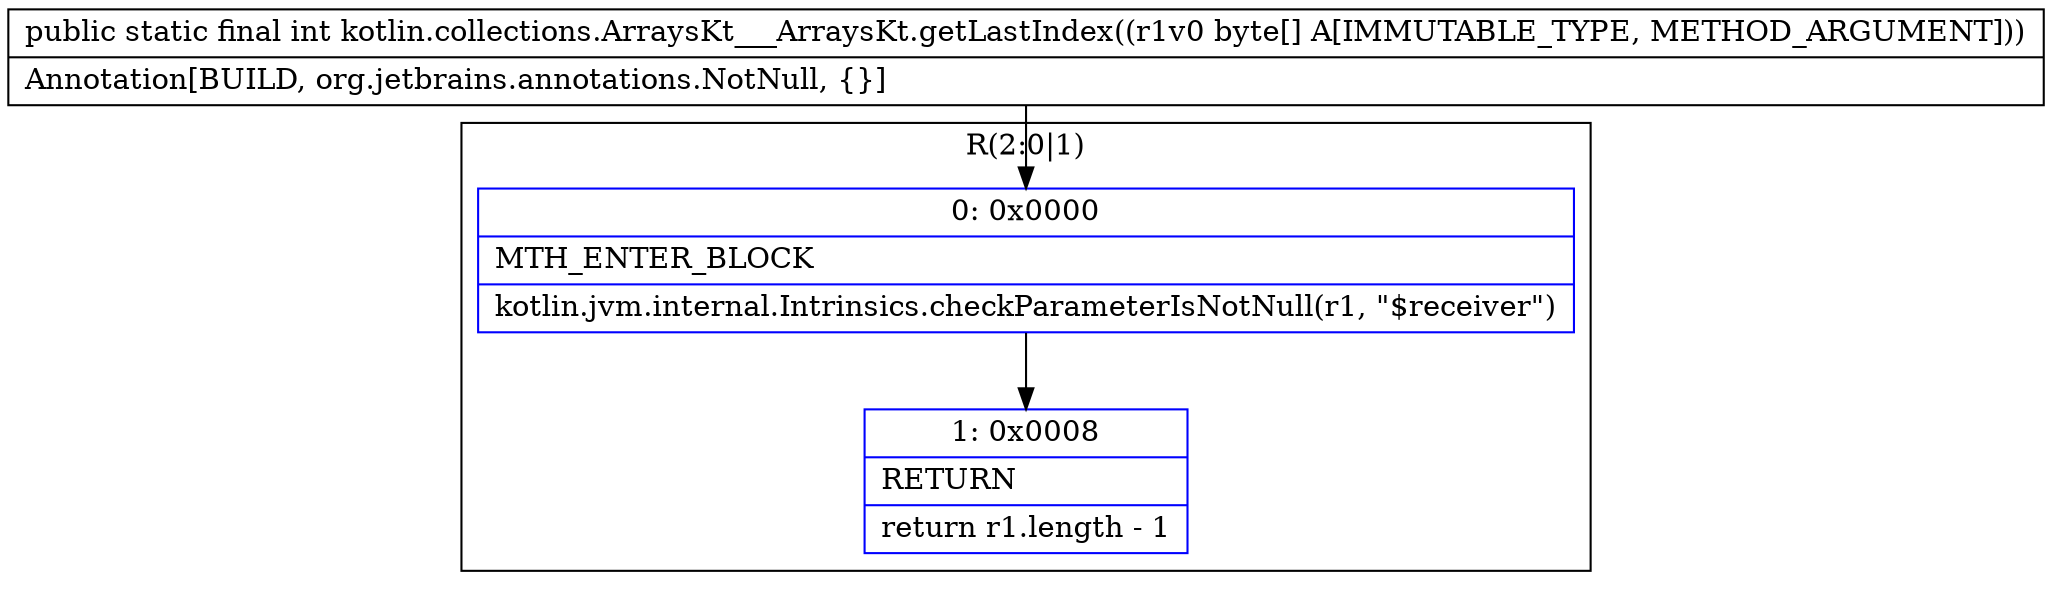 digraph "CFG forkotlin.collections.ArraysKt___ArraysKt.getLastIndex([B)I" {
subgraph cluster_Region_161921375 {
label = "R(2:0|1)";
node [shape=record,color=blue];
Node_0 [shape=record,label="{0\:\ 0x0000|MTH_ENTER_BLOCK\l|kotlin.jvm.internal.Intrinsics.checkParameterIsNotNull(r1, \"$receiver\")\l}"];
Node_1 [shape=record,label="{1\:\ 0x0008|RETURN\l|return r1.length \- 1\l}"];
}
MethodNode[shape=record,label="{public static final int kotlin.collections.ArraysKt___ArraysKt.getLastIndex((r1v0 byte[] A[IMMUTABLE_TYPE, METHOD_ARGUMENT]))  | Annotation[BUILD, org.jetbrains.annotations.NotNull, \{\}]\l}"];
MethodNode -> Node_0;
Node_0 -> Node_1;
}

